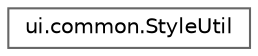 digraph "Gráfico de jerarquía de clases"
{
 // LATEX_PDF_SIZE
  bgcolor="transparent";
  edge [fontname=Helvetica,fontsize=10,labelfontname=Helvetica,labelfontsize=10];
  node [fontname=Helvetica,fontsize=10,shape=box,height=0.2,width=0.4];
  rankdir="LR";
  Node0 [id="Node000000",label="ui.common.StyleUtil",height=0.2,width=0.4,color="grey40", fillcolor="white", style="filled",URL="$classui_1_1common_1_1_style_util.html",tooltip=" "];
}
